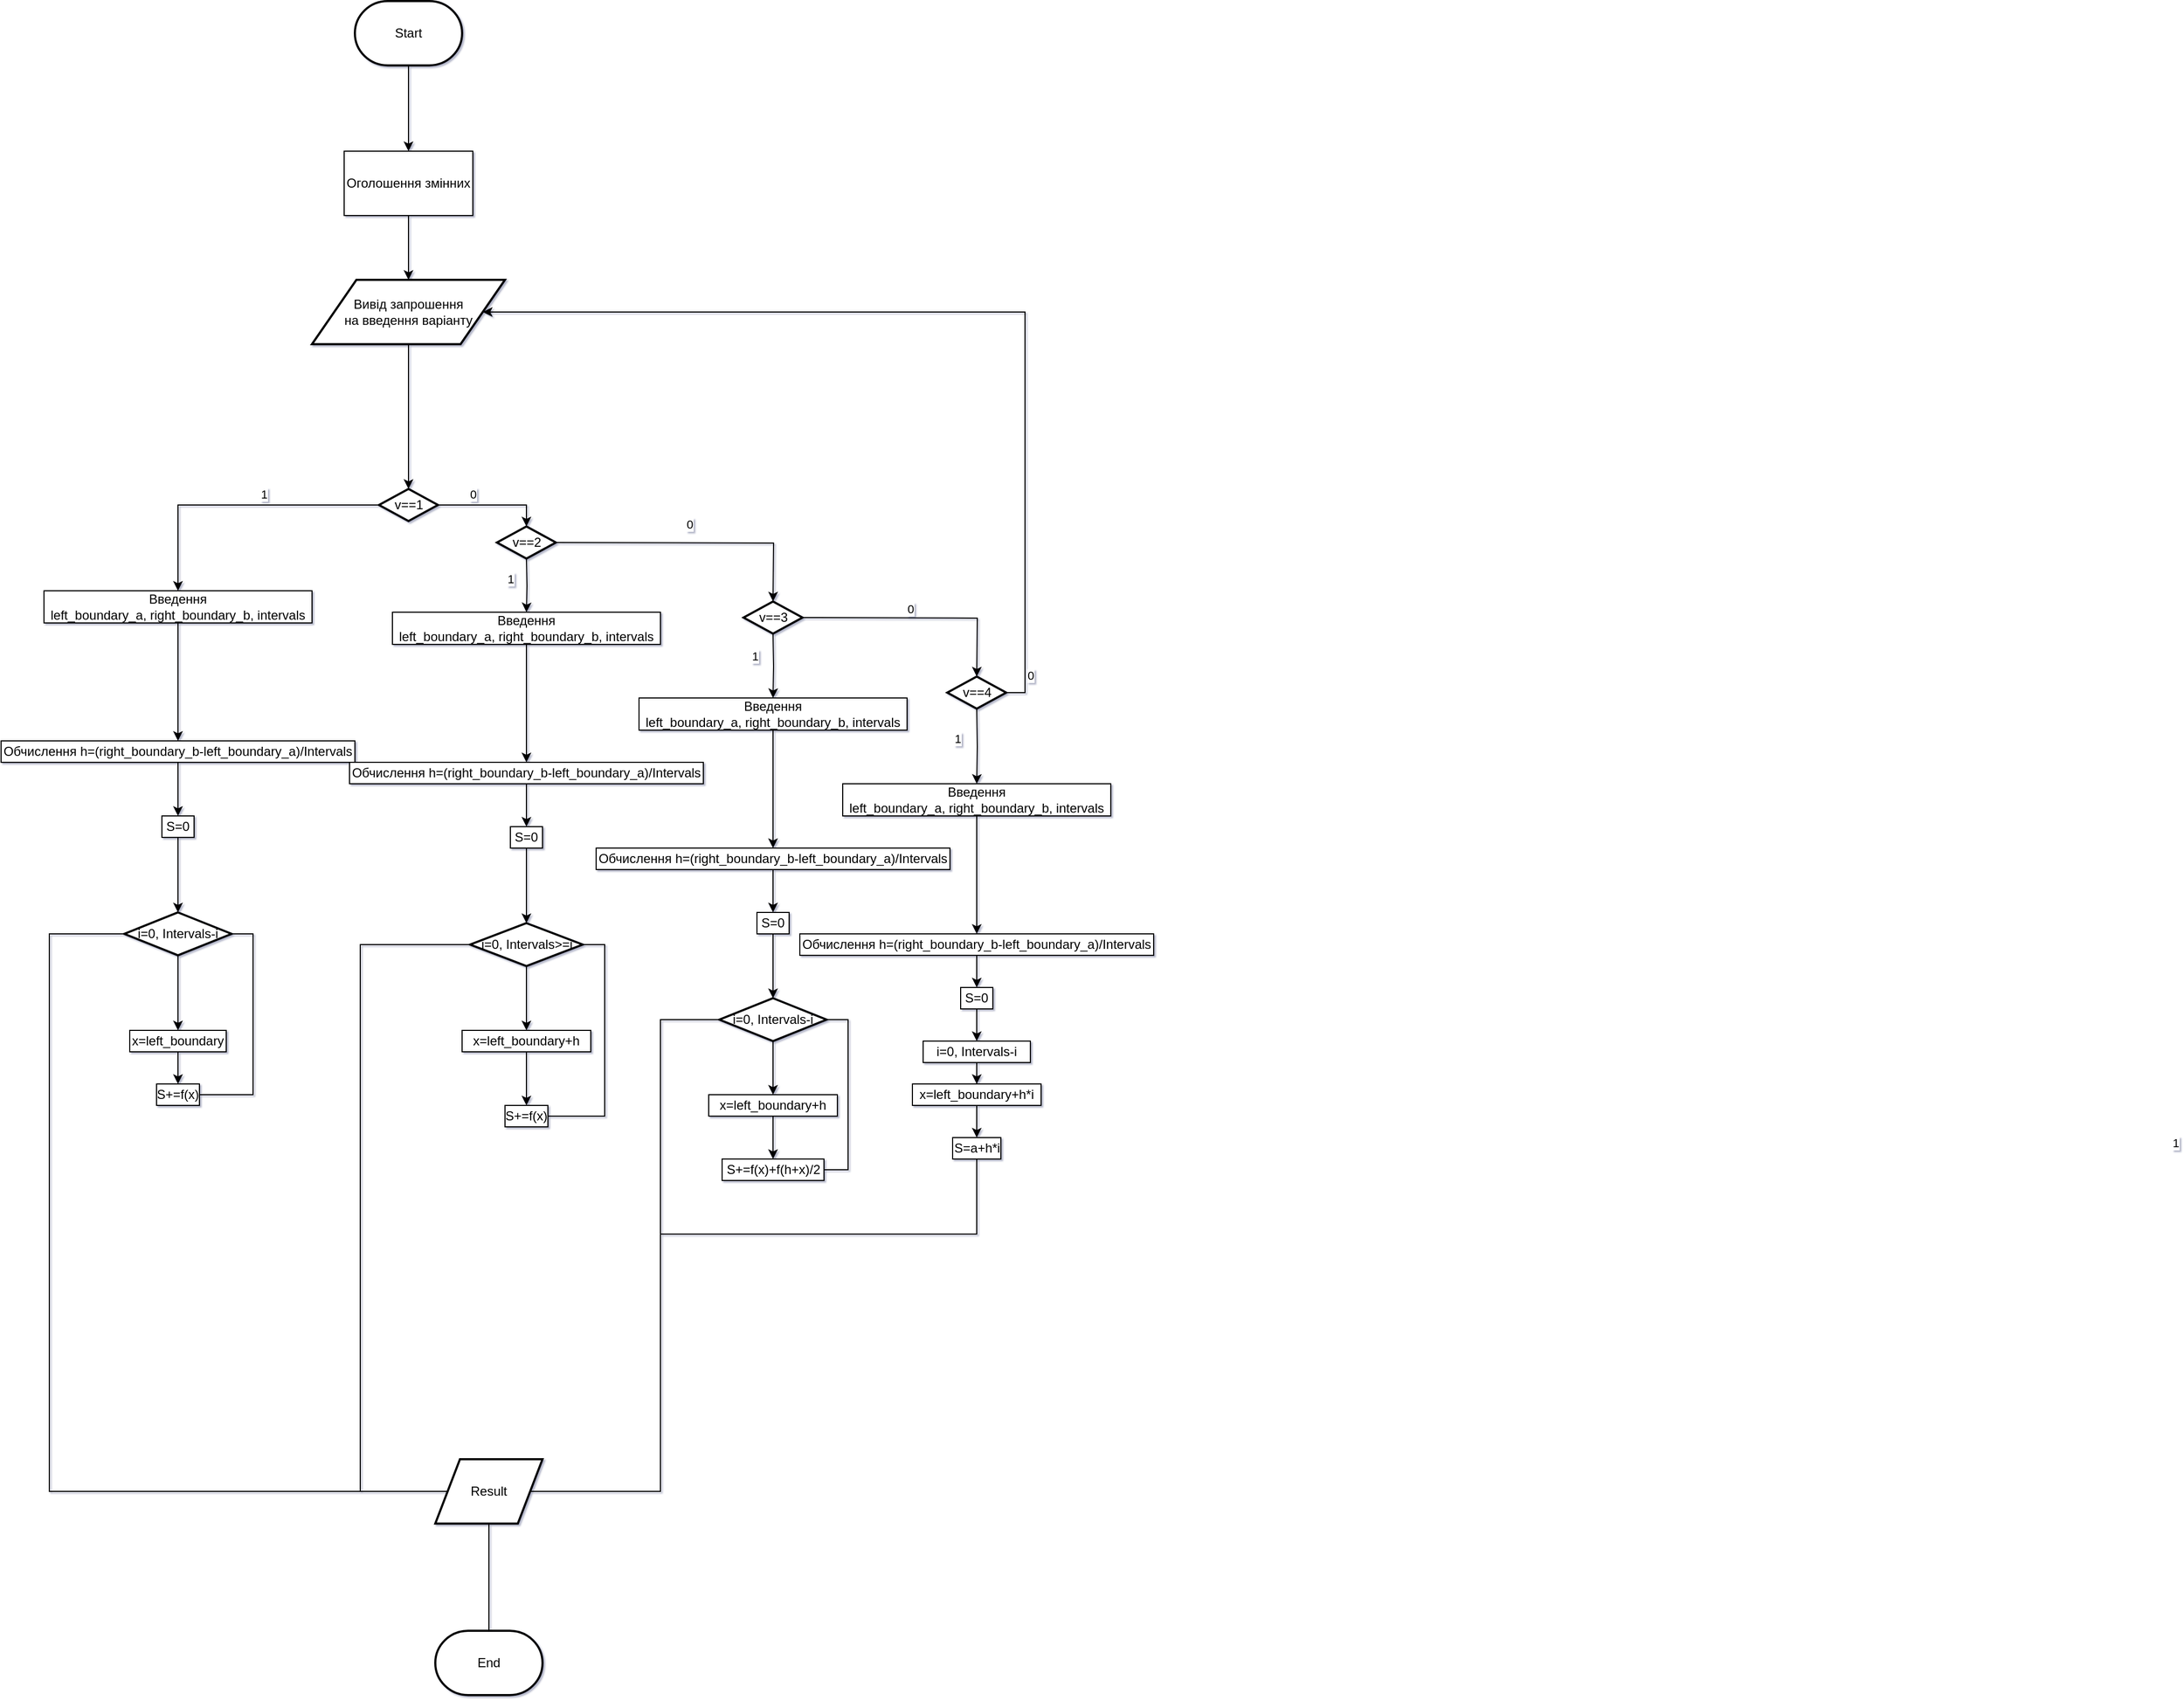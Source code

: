 <mxfile compressed="false" version="20.5.1" type="device">
  <diagram id="ty8MPdrKEVkn_e9GhsXW" name="Page-1">
    <mxGraphModel dx="3792" dy="2203" grid="1" gridSize="10" guides="1" tooltips="1" connect="1" arrows="1" fold="1" page="1" pageScale="1" pageWidth="850" pageHeight="1100" background="none" math="0" shadow="1">
      <root>
        <mxCell id="0" />
        <mxCell id="1" parent="0" />
        <mxCell id="bRwFNGQKk4nsP9bw9-Bx-5" value="" style="edgeStyle=orthogonalEdgeStyle;rounded=0;orthogonalLoop=1;jettySize=auto;html=1;" parent="1" source="bRwFNGQKk4nsP9bw9-Bx-3" target="bRwFNGQKk4nsP9bw9-Bx-4" edge="1">
          <mxGeometry relative="1" as="geometry" />
        </mxCell>
        <mxCell id="bRwFNGQKk4nsP9bw9-Bx-3" value="Start" style="strokeWidth=2;html=1;shape=mxgraph.flowchart.terminator;whiteSpace=wrap;rounded=0;" parent="1" vertex="1">
          <mxGeometry x="295" width="100" height="60" as="geometry" />
        </mxCell>
        <mxCell id="bRwFNGQKk4nsP9bw9-Bx-7" value="" style="edgeStyle=orthogonalEdgeStyle;rounded=0;orthogonalLoop=1;jettySize=auto;html=1;" parent="1" source="bRwFNGQKk4nsP9bw9-Bx-4" target="bRwFNGQKk4nsP9bw9-Bx-6" edge="1">
          <mxGeometry relative="1" as="geometry" />
        </mxCell>
        <mxCell id="bRwFNGQKk4nsP9bw9-Bx-4" value="Оголошення змінних" style="rounded=0;whiteSpace=wrap;html=1;" parent="1" vertex="1">
          <mxGeometry x="285" y="140" width="120" height="60" as="geometry" />
        </mxCell>
        <mxCell id="bRwFNGQKk4nsP9bw9-Bx-55" style="edgeStyle=orthogonalEdgeStyle;rounded=0;orthogonalLoop=1;jettySize=auto;html=1;exitX=0.5;exitY=1;exitDx=0;exitDy=0;entryX=0.5;entryY=0;entryDx=0;entryDy=0;entryPerimeter=0;" parent="1" source="bRwFNGQKk4nsP9bw9-Bx-6" target="bRwFNGQKk4nsP9bw9-Bx-54" edge="1">
          <mxGeometry relative="1" as="geometry" />
        </mxCell>
        <mxCell id="bRwFNGQKk4nsP9bw9-Bx-6" value="Вивід запрошення&lt;br&gt;на введення варіанту" style="shape=parallelogram;html=1;strokeWidth=2;perimeter=parallelogramPerimeter;whiteSpace=wrap;rounded=0;arcSize=12;size=0.23;" parent="1" vertex="1">
          <mxGeometry x="255" y="260" width="180" height="60" as="geometry" />
        </mxCell>
        <mxCell id="bRwFNGQKk4nsP9bw9-Bx-11" value="" style="edgeStyle=orthogonalEdgeStyle;rounded=0;orthogonalLoop=1;jettySize=auto;html=1;" parent="1" source="bRwFNGQKk4nsP9bw9-Bx-9" target="bRwFNGQKk4nsP9bw9-Bx-10" edge="1">
          <mxGeometry relative="1" as="geometry" />
        </mxCell>
        <mxCell id="bRwFNGQKk4nsP9bw9-Bx-9" value="Введення&lt;br&gt;left_boundary_a, right_boundary_b, intervals" style="rounded=0;whiteSpace=wrap;html=1;" parent="1" vertex="1">
          <mxGeometry x="5" y="550" width="250" height="30" as="geometry" />
        </mxCell>
        <mxCell id="bRwFNGQKk4nsP9bw9-Bx-13" value="" style="edgeStyle=orthogonalEdgeStyle;rounded=0;orthogonalLoop=1;jettySize=auto;html=1;" parent="1" source="bRwFNGQKk4nsP9bw9-Bx-10" target="bRwFNGQKk4nsP9bw9-Bx-12" edge="1">
          <mxGeometry relative="1" as="geometry" />
        </mxCell>
        <mxCell id="bRwFNGQKk4nsP9bw9-Bx-10" value="Обчислення h=(right_boundary_b-left_boundary_a)/Intervals" style="rounded=0;whiteSpace=wrap;html=1;" parent="1" vertex="1">
          <mxGeometry x="-35" y="690" width="330" height="20" as="geometry" />
        </mxCell>
        <mxCell id="bRwFNGQKk4nsP9bw9-Bx-67" value="" style="edgeStyle=orthogonalEdgeStyle;rounded=0;orthogonalLoop=1;jettySize=auto;html=1;" parent="1" source="bRwFNGQKk4nsP9bw9-Bx-12" target="bRwFNGQKk4nsP9bw9-Bx-63" edge="1">
          <mxGeometry relative="1" as="geometry" />
        </mxCell>
        <mxCell id="bRwFNGQKk4nsP9bw9-Bx-12" value="S=0" style="rounded=0;whiteSpace=wrap;html=1;" parent="1" vertex="1">
          <mxGeometry x="115" y="760" width="30" height="20" as="geometry" />
        </mxCell>
        <mxCell id="bRwFNGQKk4nsP9bw9-Bx-14" value="" style="edgeStyle=orthogonalEdgeStyle;rounded=0;orthogonalLoop=1;jettySize=auto;html=1;" parent="1" source="bRwFNGQKk4nsP9bw9-Bx-15" target="bRwFNGQKk4nsP9bw9-Bx-17" edge="1">
          <mxGeometry relative="1" as="geometry" />
        </mxCell>
        <mxCell id="bRwFNGQKk4nsP9bw9-Bx-15" value="Введення&lt;br&gt;left_boundary_a, right_boundary_b, intervals" style="rounded=0;whiteSpace=wrap;html=1;" parent="1" vertex="1">
          <mxGeometry x="330" y="570" width="250" height="30" as="geometry" />
        </mxCell>
        <mxCell id="bRwFNGQKk4nsP9bw9-Bx-16" value="" style="edgeStyle=orthogonalEdgeStyle;rounded=0;orthogonalLoop=1;jettySize=auto;html=1;" parent="1" source="bRwFNGQKk4nsP9bw9-Bx-17" target="bRwFNGQKk4nsP9bw9-Bx-18" edge="1">
          <mxGeometry relative="1" as="geometry" />
        </mxCell>
        <mxCell id="bRwFNGQKk4nsP9bw9-Bx-17" value="Обчислення h=(right_boundary_b-left_boundary_a)/Intervals" style="rounded=0;whiteSpace=wrap;html=1;" parent="1" vertex="1">
          <mxGeometry x="290" y="710" width="330" height="20" as="geometry" />
        </mxCell>
        <mxCell id="bRwFNGQKk4nsP9bw9-Bx-70" value="" style="edgeStyle=orthogonalEdgeStyle;rounded=0;orthogonalLoop=1;jettySize=auto;html=1;" parent="1" source="bRwFNGQKk4nsP9bw9-Bx-18" target="bRwFNGQKk4nsP9bw9-Bx-66" edge="1">
          <mxGeometry relative="1" as="geometry" />
        </mxCell>
        <mxCell id="bRwFNGQKk4nsP9bw9-Bx-18" value="S=0" style="rounded=0;whiteSpace=wrap;html=1;" parent="1" vertex="1">
          <mxGeometry x="440" y="770" width="30" height="20" as="geometry" />
        </mxCell>
        <mxCell id="bRwFNGQKk4nsP9bw9-Bx-19" value="" style="edgeStyle=orthogonalEdgeStyle;rounded=0;orthogonalLoop=1;jettySize=auto;html=1;" parent="1" source="bRwFNGQKk4nsP9bw9-Bx-20" target="bRwFNGQKk4nsP9bw9-Bx-22" edge="1">
          <mxGeometry relative="1" as="geometry" />
        </mxCell>
        <mxCell id="bRwFNGQKk4nsP9bw9-Bx-20" value="Введення&lt;br&gt;left_boundary_a, right_boundary_b, intervals" style="rounded=0;whiteSpace=wrap;html=1;" parent="1" vertex="1">
          <mxGeometry x="560" y="650" width="250" height="30" as="geometry" />
        </mxCell>
        <mxCell id="bRwFNGQKk4nsP9bw9-Bx-21" value="" style="edgeStyle=orthogonalEdgeStyle;rounded=0;orthogonalLoop=1;jettySize=auto;html=1;" parent="1" source="bRwFNGQKk4nsP9bw9-Bx-22" target="bRwFNGQKk4nsP9bw9-Bx-23" edge="1">
          <mxGeometry relative="1" as="geometry" />
        </mxCell>
        <mxCell id="bRwFNGQKk4nsP9bw9-Bx-22" value="Обчислення h=(right_boundary_b-left_boundary_a)/Intervals" style="rounded=0;whiteSpace=wrap;html=1;" parent="1" vertex="1">
          <mxGeometry x="520" y="790" width="330" height="20" as="geometry" />
        </mxCell>
        <mxCell id="bRwFNGQKk4nsP9bw9-Bx-68" value="" style="edgeStyle=orthogonalEdgeStyle;rounded=0;orthogonalLoop=1;jettySize=auto;html=1;" parent="1" source="bRwFNGQKk4nsP9bw9-Bx-23" target="bRwFNGQKk4nsP9bw9-Bx-65" edge="1">
          <mxGeometry relative="1" as="geometry" />
        </mxCell>
        <mxCell id="bRwFNGQKk4nsP9bw9-Bx-23" value="S=0" style="rounded=0;whiteSpace=wrap;html=1;" parent="1" vertex="1">
          <mxGeometry x="670" y="850" width="30" height="20" as="geometry" />
        </mxCell>
        <mxCell id="bRwFNGQKk4nsP9bw9-Bx-24" value="" style="edgeStyle=orthogonalEdgeStyle;rounded=0;orthogonalLoop=1;jettySize=auto;html=1;" parent="1" source="bRwFNGQKk4nsP9bw9-Bx-25" target="bRwFNGQKk4nsP9bw9-Bx-27" edge="1">
          <mxGeometry relative="1" as="geometry" />
        </mxCell>
        <mxCell id="bRwFNGQKk4nsP9bw9-Bx-25" value="Введення&lt;br&gt;left_boundary_a, right_boundary_b, intervals" style="rounded=0;whiteSpace=wrap;html=1;" parent="1" vertex="1">
          <mxGeometry x="750" y="730" width="250" height="30" as="geometry" />
        </mxCell>
        <mxCell id="bRwFNGQKk4nsP9bw9-Bx-26" value="" style="edgeStyle=orthogonalEdgeStyle;rounded=0;orthogonalLoop=1;jettySize=auto;html=1;" parent="1" source="bRwFNGQKk4nsP9bw9-Bx-27" target="bRwFNGQKk4nsP9bw9-Bx-28" edge="1">
          <mxGeometry relative="1" as="geometry" />
        </mxCell>
        <mxCell id="bRwFNGQKk4nsP9bw9-Bx-27" value="Обчислення h=(right_boundary_b-left_boundary_a)/Intervals" style="rounded=0;whiteSpace=wrap;html=1;" parent="1" vertex="1">
          <mxGeometry x="710" y="870" width="330" height="20" as="geometry" />
        </mxCell>
        <mxCell id="bRwFNGQKk4nsP9bw9-Bx-69" value="" style="edgeStyle=orthogonalEdgeStyle;rounded=0;orthogonalLoop=1;jettySize=auto;html=1;" parent="1" source="bRwFNGQKk4nsP9bw9-Bx-28" target="bRwFNGQKk4nsP9bw9-Bx-64" edge="1">
          <mxGeometry relative="1" as="geometry" />
        </mxCell>
        <mxCell id="bRwFNGQKk4nsP9bw9-Bx-28" value="S=0" style="rounded=0;whiteSpace=wrap;html=1;" parent="1" vertex="1">
          <mxGeometry x="860" y="920" width="30" height="20" as="geometry" />
        </mxCell>
        <mxCell id="bRwFNGQKk4nsP9bw9-Bx-36" value="" style="edgeStyle=orthogonalEdgeStyle;rounded=0;orthogonalLoop=1;jettySize=auto;html=1;" parent="1" target="bRwFNGQKk4nsP9bw9-Bx-15" edge="1">
          <mxGeometry relative="1" as="geometry">
            <mxPoint x="455" y="520" as="sourcePoint" />
          </mxGeometry>
        </mxCell>
        <mxCell id="bRwFNGQKk4nsP9bw9-Bx-38" style="edgeStyle=orthogonalEdgeStyle;rounded=0;orthogonalLoop=1;jettySize=auto;html=1;entryX=0.5;entryY=0;entryDx=0;entryDy=0;" parent="1" edge="1">
          <mxGeometry relative="1" as="geometry">
            <mxPoint x="481.95" y="505" as="sourcePoint" />
            <mxPoint x="685" y="560" as="targetPoint" />
          </mxGeometry>
        </mxCell>
        <mxCell id="bRwFNGQKk4nsP9bw9-Bx-37" value="" style="edgeStyle=orthogonalEdgeStyle;rounded=0;orthogonalLoop=1;jettySize=auto;html=1;" parent="1" target="bRwFNGQKk4nsP9bw9-Bx-20" edge="1">
          <mxGeometry relative="1" as="geometry">
            <mxPoint x="685" y="590" as="sourcePoint" />
          </mxGeometry>
        </mxCell>
        <mxCell id="bRwFNGQKk4nsP9bw9-Bx-40" style="edgeStyle=orthogonalEdgeStyle;rounded=0;orthogonalLoop=1;jettySize=auto;html=1;entryX=0.5;entryY=0;entryDx=0;entryDy=0;" parent="1" edge="1">
          <mxGeometry relative="1" as="geometry">
            <mxPoint x="711.95" y="575" as="sourcePoint" />
            <mxPoint x="875" y="630" as="targetPoint" />
          </mxGeometry>
        </mxCell>
        <mxCell id="bRwFNGQKk4nsP9bw9-Bx-39" style="edgeStyle=orthogonalEdgeStyle;rounded=0;orthogonalLoop=1;jettySize=auto;html=1;entryX=0.5;entryY=0;entryDx=0;entryDy=0;" parent="1" target="bRwFNGQKk4nsP9bw9-Bx-25" edge="1">
          <mxGeometry relative="1" as="geometry">
            <mxPoint x="875" y="660" as="sourcePoint" />
          </mxGeometry>
        </mxCell>
        <mxCell id="bRwFNGQKk4nsP9bw9-Bx-52" style="edgeStyle=orthogonalEdgeStyle;rounded=0;orthogonalLoop=1;jettySize=auto;html=1;entryX=1;entryY=0.5;entryDx=0;entryDy=0;" parent="1" target="bRwFNGQKk4nsP9bw9-Bx-6" edge="1">
          <mxGeometry relative="1" as="geometry">
            <mxPoint x="901.95" y="645" as="sourcePoint" />
            <Array as="points">
              <mxPoint x="920" y="645" />
              <mxPoint x="920" y="290" />
            </Array>
          </mxGeometry>
        </mxCell>
        <mxCell id="bRwFNGQKk4nsP9bw9-Bx-41" value="0" style="edgeLabel;html=1;align=center;verticalAlign=middle;resizable=0;points=[];rounded=0;" parent="1" vertex="1" connectable="0">
          <mxGeometry x="420.0" y="450" as="geometry">
            <mxPoint x="187" y="38" as="offset" />
          </mxGeometry>
        </mxCell>
        <mxCell id="bRwFNGQKk4nsP9bw9-Bx-42" value="0" style="edgeLabel;html=1;align=center;verticalAlign=middle;resizable=0;points=[];rounded=0;" parent="1" vertex="1" connectable="0">
          <mxGeometry x="255.0" y="420" as="geometry">
            <mxPoint x="558" y="147" as="offset" />
          </mxGeometry>
        </mxCell>
        <mxCell id="bRwFNGQKk4nsP9bw9-Bx-43" value="1" style="edgeLabel;html=1;align=center;verticalAlign=middle;resizable=0;points=[];rounded=0;" parent="1" vertex="1" connectable="0">
          <mxGeometry x="192.756" y="460" as="geometry">
            <mxPoint x="247" y="79" as="offset" />
          </mxGeometry>
        </mxCell>
        <mxCell id="bRwFNGQKk4nsP9bw9-Bx-44" value="1" style="edgeLabel;html=1;align=center;verticalAlign=middle;resizable=0;points=[];rounded=0;" parent="1" vertex="1" connectable="0">
          <mxGeometry x="192.756" y="460" as="geometry">
            <mxPoint x="475" y="151" as="offset" />
          </mxGeometry>
        </mxCell>
        <mxCell id="bRwFNGQKk4nsP9bw9-Bx-45" value="1" style="edgeLabel;html=1;align=center;verticalAlign=middle;resizable=0;points=[];rounded=0;" parent="1" vertex="1" connectable="0">
          <mxGeometry x="202.756" y="470" as="geometry">
            <mxPoint x="1790" y="595" as="offset" />
          </mxGeometry>
        </mxCell>
        <mxCell id="bRwFNGQKk4nsP9bw9-Bx-46" value="1" style="edgeLabel;html=1;align=center;verticalAlign=middle;resizable=0;points=[];rounded=0;" parent="1" vertex="1" connectable="0">
          <mxGeometry x="192.756" y="460" as="geometry">
            <mxPoint x="664" y="228" as="offset" />
          </mxGeometry>
        </mxCell>
        <mxCell id="bRwFNGQKk4nsP9bw9-Bx-53" value="0" style="edgeLabel;html=1;align=center;verticalAlign=middle;resizable=0;points=[];rounded=0;" parent="1" vertex="1" connectable="0">
          <mxGeometry x="240.0" y="410" as="geometry">
            <mxPoint x="685" y="219" as="offset" />
          </mxGeometry>
        </mxCell>
        <mxCell id="bRwFNGQKk4nsP9bw9-Bx-56" style="edgeStyle=orthogonalEdgeStyle;rounded=0;orthogonalLoop=1;jettySize=auto;html=1;entryX=0.5;entryY=0;entryDx=0;entryDy=0;" parent="1" source="bRwFNGQKk4nsP9bw9-Bx-54" target="bRwFNGQKk4nsP9bw9-Bx-9" edge="1">
          <mxGeometry relative="1" as="geometry" />
        </mxCell>
        <mxCell id="bRwFNGQKk4nsP9bw9-Bx-62" value="1" style="edgeLabel;html=1;align=center;verticalAlign=middle;resizable=0;points=[];rounded=0;" parent="bRwFNGQKk4nsP9bw9-Bx-56" vertex="1" connectable="0">
          <mxGeometry x="-0.198" relative="1" as="geometry">
            <mxPoint y="-10" as="offset" />
          </mxGeometry>
        </mxCell>
        <mxCell id="zSd1xjBv1JHaWPscScmx-1" style="edgeStyle=orthogonalEdgeStyle;rounded=0;orthogonalLoop=1;jettySize=auto;html=1;entryX=0.5;entryY=0;entryDx=0;entryDy=0;entryPerimeter=0;" edge="1" parent="1" source="bRwFNGQKk4nsP9bw9-Bx-54" target="bRwFNGQKk4nsP9bw9-Bx-57">
          <mxGeometry relative="1" as="geometry" />
        </mxCell>
        <mxCell id="zSd1xjBv1JHaWPscScmx-2" value="0" style="edgeLabel;html=1;align=center;verticalAlign=middle;resizable=0;points=[];" vertex="1" connectable="0" parent="zSd1xjBv1JHaWPscScmx-1">
          <mxGeometry x="0.024" y="3" relative="1" as="geometry">
            <mxPoint x="-20" y="-7" as="offset" />
          </mxGeometry>
        </mxCell>
        <mxCell id="bRwFNGQKk4nsP9bw9-Bx-54" value="v==1" style="strokeWidth=2;html=1;shape=mxgraph.flowchart.decision;whiteSpace=wrap;rounded=0;" parent="1" vertex="1">
          <mxGeometry x="317.5" y="455" width="55" height="30" as="geometry" />
        </mxCell>
        <mxCell id="bRwFNGQKk4nsP9bw9-Bx-57" value="v==2" style="strokeWidth=2;html=1;shape=mxgraph.flowchart.decision;whiteSpace=wrap;rounded=0;" parent="1" vertex="1">
          <mxGeometry x="427.5" y="490" width="55" height="30" as="geometry" />
        </mxCell>
        <mxCell id="bRwFNGQKk4nsP9bw9-Bx-58" value="v==3" style="strokeWidth=2;html=1;shape=mxgraph.flowchart.decision;whiteSpace=wrap;rounded=0;" parent="1" vertex="1">
          <mxGeometry x="657.5" y="560" width="55" height="30" as="geometry" />
        </mxCell>
        <mxCell id="bRwFNGQKk4nsP9bw9-Bx-59" value="v==4" style="strokeWidth=2;html=1;shape=mxgraph.flowchart.decision;whiteSpace=wrap;rounded=0;" parent="1" vertex="1">
          <mxGeometry x="847.5" y="630" width="55" height="30" as="geometry" />
        </mxCell>
        <mxCell id="bRwFNGQKk4nsP9bw9-Bx-75" value="" style="edgeStyle=orthogonalEdgeStyle;rounded=0;orthogonalLoop=1;jettySize=auto;html=1;" parent="1" source="bRwFNGQKk4nsP9bw9-Bx-63" target="bRwFNGQKk4nsP9bw9-Bx-71" edge="1">
          <mxGeometry relative="1" as="geometry" />
        </mxCell>
        <mxCell id="tZnMn4wDyjgAwsPnRWPk-16" style="edgeStyle=orthogonalEdgeStyle;rounded=0;orthogonalLoop=1;jettySize=auto;html=1;entryX=0;entryY=0.5;entryDx=0;entryDy=0;strokeColor=default;strokeWidth=1;endArrow=none;endFill=0;" parent="1" source="bRwFNGQKk4nsP9bw9-Bx-63" target="tZnMn4wDyjgAwsPnRWPk-13" edge="1">
          <mxGeometry relative="1" as="geometry">
            <Array as="points">
              <mxPoint x="10" y="870" />
              <mxPoint x="10" y="1390" />
            </Array>
          </mxGeometry>
        </mxCell>
        <mxCell id="bRwFNGQKk4nsP9bw9-Bx-63" value="i=0, Intervals-i" style="strokeWidth=2;html=1;shape=mxgraph.flowchart.decision;whiteSpace=wrap;rounded=0;" parent="1" vertex="1">
          <mxGeometry x="80" y="850" width="100" height="40" as="geometry" />
        </mxCell>
        <mxCell id="bRwFNGQKk4nsP9bw9-Bx-76" style="edgeStyle=orthogonalEdgeStyle;rounded=0;orthogonalLoop=1;jettySize=auto;html=1;" parent="1" source="bRwFNGQKk4nsP9bw9-Bx-64" target="bRwFNGQKk4nsP9bw9-Bx-74" edge="1">
          <mxGeometry relative="1" as="geometry" />
        </mxCell>
        <mxCell id="bRwFNGQKk4nsP9bw9-Bx-64" value="i=0, Intervals-i" style="rounded=0;whiteSpace=wrap;html=1;" parent="1" vertex="1">
          <mxGeometry x="825" y="970" width="100" height="20" as="geometry" />
        </mxCell>
        <mxCell id="bRwFNGQKk4nsP9bw9-Bx-77" value="" style="edgeStyle=orthogonalEdgeStyle;rounded=0;orthogonalLoop=1;jettySize=auto;html=1;" parent="1" source="bRwFNGQKk4nsP9bw9-Bx-65" target="bRwFNGQKk4nsP9bw9-Bx-73" edge="1">
          <mxGeometry relative="1" as="geometry" />
        </mxCell>
        <mxCell id="tZnMn4wDyjgAwsPnRWPk-18" style="edgeStyle=orthogonalEdgeStyle;rounded=0;orthogonalLoop=1;jettySize=auto;html=1;entryX=1;entryY=0.5;entryDx=0;entryDy=0;strokeColor=default;strokeWidth=1;endArrow=none;endFill=0;" parent="1" source="bRwFNGQKk4nsP9bw9-Bx-65" target="tZnMn4wDyjgAwsPnRWPk-13" edge="1">
          <mxGeometry relative="1" as="geometry">
            <Array as="points">
              <mxPoint x="580" y="950" />
              <mxPoint x="580" y="1390" />
            </Array>
          </mxGeometry>
        </mxCell>
        <mxCell id="bRwFNGQKk4nsP9bw9-Bx-65" value="i=0, Intervals-i" style="strokeWidth=2;html=1;shape=mxgraph.flowchart.decision;whiteSpace=wrap;rounded=0;" parent="1" vertex="1">
          <mxGeometry x="635" y="930" width="100" height="40" as="geometry" />
        </mxCell>
        <mxCell id="bRwFNGQKk4nsP9bw9-Bx-79" value="" style="edgeStyle=orthogonalEdgeStyle;rounded=0;orthogonalLoop=1;jettySize=auto;html=1;" parent="1" source="bRwFNGQKk4nsP9bw9-Bx-66" target="bRwFNGQKk4nsP9bw9-Bx-72" edge="1">
          <mxGeometry relative="1" as="geometry" />
        </mxCell>
        <mxCell id="tZnMn4wDyjgAwsPnRWPk-17" style="edgeStyle=orthogonalEdgeStyle;rounded=0;orthogonalLoop=1;jettySize=auto;html=1;strokeColor=default;strokeWidth=1;endArrow=none;endFill=0;" parent="1" source="bRwFNGQKk4nsP9bw9-Bx-66" target="tZnMn4wDyjgAwsPnRWPk-13" edge="1">
          <mxGeometry relative="1" as="geometry">
            <Array as="points">
              <mxPoint x="300" y="880" />
              <mxPoint x="300" y="1390" />
            </Array>
          </mxGeometry>
        </mxCell>
        <mxCell id="bRwFNGQKk4nsP9bw9-Bx-66" value="i=0, Intervals&amp;gt;=i" style="strokeWidth=2;html=1;shape=mxgraph.flowchart.decision;whiteSpace=wrap;rounded=0;" parent="1" vertex="1">
          <mxGeometry x="402.5" y="860" width="105" height="40" as="geometry" />
        </mxCell>
        <mxCell id="tZnMn4wDyjgAwsPnRWPk-2" style="edgeStyle=orthogonalEdgeStyle;rounded=0;orthogonalLoop=1;jettySize=auto;html=1;" parent="1" source="bRwFNGQKk4nsP9bw9-Bx-71" target="tZnMn4wDyjgAwsPnRWPk-1" edge="1">
          <mxGeometry relative="1" as="geometry" />
        </mxCell>
        <mxCell id="bRwFNGQKk4nsP9bw9-Bx-71" value="x=left_boundary" style="rounded=0;whiteSpace=wrap;html=1;" parent="1" vertex="1">
          <mxGeometry x="85" y="960" width="90" height="20" as="geometry" />
        </mxCell>
        <mxCell id="tZnMn4wDyjgAwsPnRWPk-6" style="edgeStyle=orthogonalEdgeStyle;rounded=0;orthogonalLoop=1;jettySize=auto;html=1;" parent="1" source="bRwFNGQKk4nsP9bw9-Bx-72" target="tZnMn4wDyjgAwsPnRWPk-5" edge="1">
          <mxGeometry relative="1" as="geometry" />
        </mxCell>
        <mxCell id="bRwFNGQKk4nsP9bw9-Bx-72" value="x=left_boundary+h" style="rounded=0;whiteSpace=wrap;html=1;" parent="1" vertex="1">
          <mxGeometry x="395" y="960" width="120" height="20" as="geometry" />
        </mxCell>
        <mxCell id="tZnMn4wDyjgAwsPnRWPk-9" style="edgeStyle=orthogonalEdgeStyle;rounded=0;orthogonalLoop=1;jettySize=auto;html=1;entryX=0.5;entryY=0;entryDx=0;entryDy=0;" parent="1" source="bRwFNGQKk4nsP9bw9-Bx-73" target="tZnMn4wDyjgAwsPnRWPk-4" edge="1">
          <mxGeometry relative="1" as="geometry" />
        </mxCell>
        <mxCell id="bRwFNGQKk4nsP9bw9-Bx-73" value="x=left_boundary+h" style="rounded=0;whiteSpace=wrap;html=1;" parent="1" vertex="1">
          <mxGeometry x="625" y="1020" width="120" height="20" as="geometry" />
        </mxCell>
        <mxCell id="tZnMn4wDyjgAwsPnRWPk-10" style="edgeStyle=orthogonalEdgeStyle;rounded=0;orthogonalLoop=1;jettySize=auto;html=1;entryX=0.5;entryY=0;entryDx=0;entryDy=0;" parent="1" source="bRwFNGQKk4nsP9bw9-Bx-74" target="tZnMn4wDyjgAwsPnRWPk-3" edge="1">
          <mxGeometry relative="1" as="geometry" />
        </mxCell>
        <mxCell id="bRwFNGQKk4nsP9bw9-Bx-74" value="x=left_boundary+h*i" style="rounded=0;whiteSpace=wrap;html=1;" parent="1" vertex="1">
          <mxGeometry x="815" y="1010" width="120" height="20" as="geometry" />
        </mxCell>
        <mxCell id="tZnMn4wDyjgAwsPnRWPk-11" style="edgeStyle=orthogonalEdgeStyle;rounded=0;orthogonalLoop=1;jettySize=auto;html=1;entryX=1;entryY=0.5;entryDx=0;entryDy=0;entryPerimeter=0;strokeColor=default;endFill=0;strokeWidth=1;endArrow=none;" parent="1" source="tZnMn4wDyjgAwsPnRWPk-1" target="bRwFNGQKk4nsP9bw9-Bx-63" edge="1">
          <mxGeometry relative="1" as="geometry">
            <Array as="points">
              <mxPoint x="200" y="1020" />
              <mxPoint x="200" y="870" />
            </Array>
          </mxGeometry>
        </mxCell>
        <mxCell id="tZnMn4wDyjgAwsPnRWPk-1" value="S+=f(x)" style="rounded=0;whiteSpace=wrap;html=1;" parent="1" vertex="1">
          <mxGeometry x="110" y="1010" width="40" height="20" as="geometry" />
        </mxCell>
        <mxCell id="tZnMn4wDyjgAwsPnRWPk-28" style="edgeStyle=orthogonalEdgeStyle;rounded=0;orthogonalLoop=1;jettySize=auto;html=1;entryX=1;entryY=0.5;entryDx=0;entryDy=0;strokeColor=default;strokeWidth=1;endArrow=none;endFill=0;" parent="1" source="tZnMn4wDyjgAwsPnRWPk-3" target="tZnMn4wDyjgAwsPnRWPk-13" edge="1">
          <mxGeometry relative="1" as="geometry">
            <Array as="points">
              <mxPoint x="580" y="1150" />
              <mxPoint x="580" y="1390" />
            </Array>
          </mxGeometry>
        </mxCell>
        <mxCell id="tZnMn4wDyjgAwsPnRWPk-3" value="S=a+h*i" style="rounded=0;whiteSpace=wrap;html=1;" parent="1" vertex="1">
          <mxGeometry x="852.5" y="1060" width="45" height="20" as="geometry" />
        </mxCell>
        <mxCell id="tZnMn4wDyjgAwsPnRWPk-25" style="edgeStyle=orthogonalEdgeStyle;rounded=0;orthogonalLoop=1;jettySize=auto;html=1;entryX=1;entryY=0.5;entryDx=0;entryDy=0;entryPerimeter=0;strokeColor=default;strokeWidth=1;endArrow=none;endFill=0;" parent="1" source="tZnMn4wDyjgAwsPnRWPk-4" target="bRwFNGQKk4nsP9bw9-Bx-65" edge="1">
          <mxGeometry relative="1" as="geometry">
            <Array as="points">
              <mxPoint x="755" y="1090" />
              <mxPoint x="755" y="950" />
            </Array>
          </mxGeometry>
        </mxCell>
        <mxCell id="tZnMn4wDyjgAwsPnRWPk-4" value="S+=f(x)+f(h+x)/2" style="rounded=0;whiteSpace=wrap;html=1;" parent="1" vertex="1">
          <mxGeometry x="637.5" y="1080" width="95" height="20" as="geometry" />
        </mxCell>
        <mxCell id="tZnMn4wDyjgAwsPnRWPk-24" style="edgeStyle=orthogonalEdgeStyle;rounded=0;orthogonalLoop=1;jettySize=auto;html=1;entryX=1;entryY=0.5;entryDx=0;entryDy=0;entryPerimeter=0;strokeColor=default;strokeWidth=1;endArrow=none;endFill=0;" parent="1" source="tZnMn4wDyjgAwsPnRWPk-5" target="bRwFNGQKk4nsP9bw9-Bx-66" edge="1">
          <mxGeometry relative="1" as="geometry">
            <Array as="points">
              <mxPoint x="528" y="1040" />
              <mxPoint x="528" y="880" />
            </Array>
          </mxGeometry>
        </mxCell>
        <mxCell id="tZnMn4wDyjgAwsPnRWPk-5" value="S+=f(x)" style="rounded=0;whiteSpace=wrap;html=1;" parent="1" vertex="1">
          <mxGeometry x="435" y="1030" width="40" height="20" as="geometry" />
        </mxCell>
        <mxCell id="tZnMn4wDyjgAwsPnRWPk-15" style="edgeStyle=orthogonalEdgeStyle;rounded=0;orthogonalLoop=1;jettySize=auto;html=1;entryX=0.5;entryY=0;entryDx=0;entryDy=0;entryPerimeter=0;strokeColor=default;strokeWidth=1;endArrow=none;endFill=0;" parent="1" source="tZnMn4wDyjgAwsPnRWPk-13" target="tZnMn4wDyjgAwsPnRWPk-14" edge="1">
          <mxGeometry relative="1" as="geometry" />
        </mxCell>
        <mxCell id="tZnMn4wDyjgAwsPnRWPk-13" value="Result" style="shape=parallelogram;html=1;strokeWidth=2;perimeter=parallelogramPerimeter;whiteSpace=wrap;rounded=0;arcSize=12;size=0.23;" parent="1" vertex="1">
          <mxGeometry x="370" y="1360" width="100" height="60" as="geometry" />
        </mxCell>
        <mxCell id="tZnMn4wDyjgAwsPnRWPk-14" value="End" style="strokeWidth=2;html=1;shape=mxgraph.flowchart.terminator;whiteSpace=wrap;rounded=0;" parent="1" vertex="1">
          <mxGeometry x="370" y="1520" width="100" height="60" as="geometry" />
        </mxCell>
      </root>
    </mxGraphModel>
  </diagram>
</mxfile>
